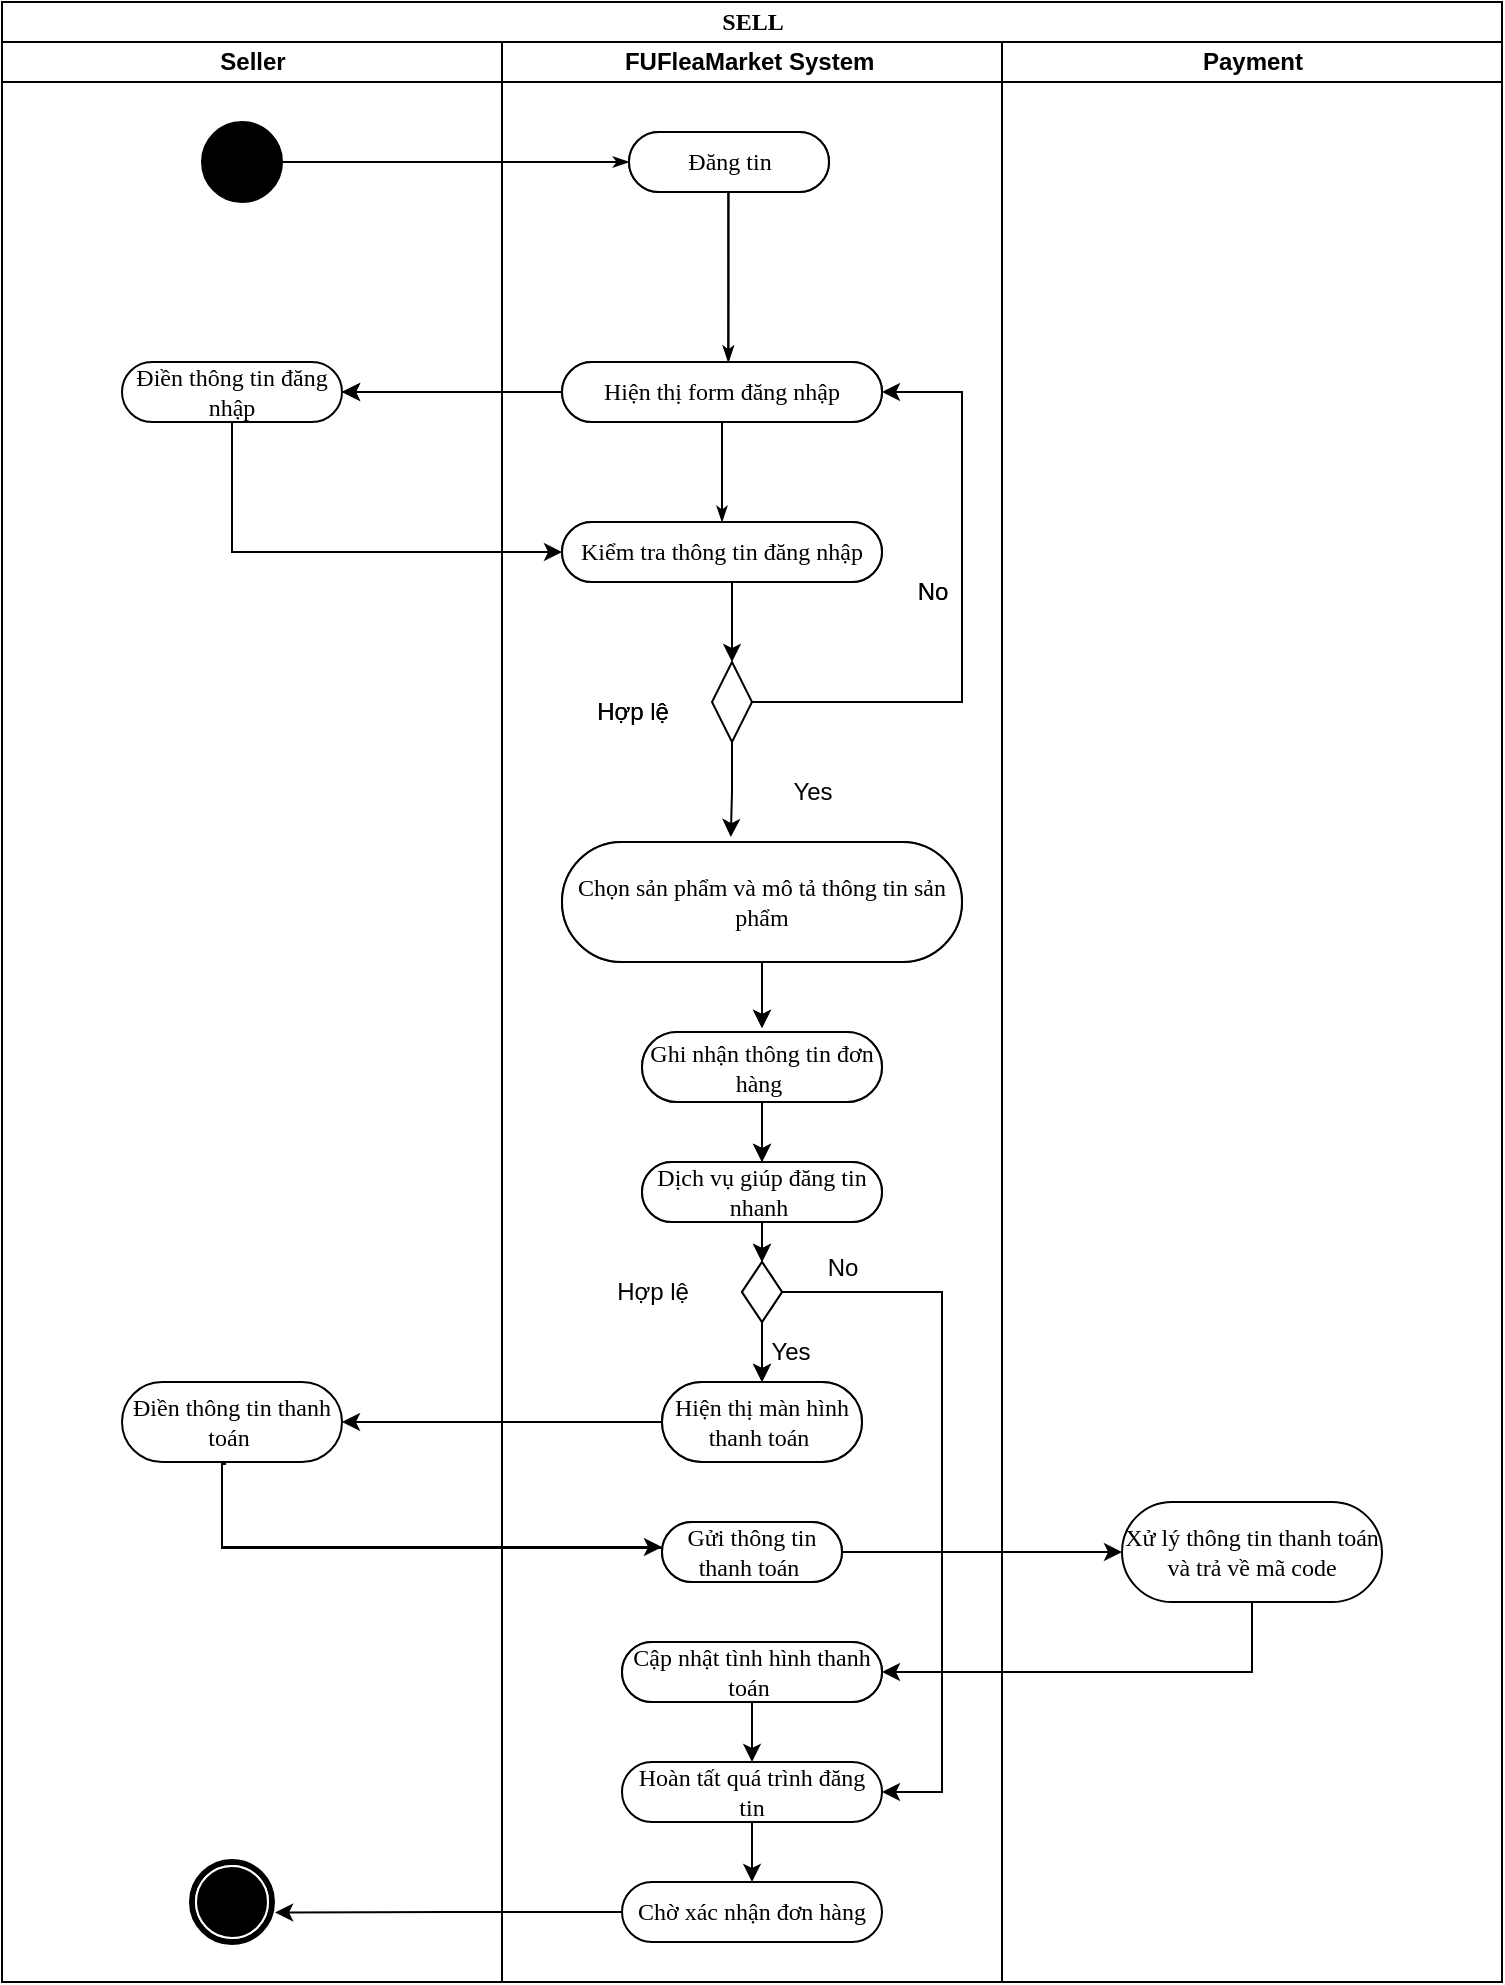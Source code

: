 <mxfile version="24.4.4" type="device">
  <diagram name="Page-1" id="0783ab3e-0a74-02c8-0abd-f7b4e66b4bec">
    <mxGraphModel dx="1358" dy="549" grid="1" gridSize="10" guides="1" tooltips="1" connect="1" arrows="1" fold="1" page="1" pageScale="1" pageWidth="850" pageHeight="1100" background="none" math="0" shadow="0">
      <root>
        <mxCell id="0" />
        <mxCell id="1" parent="0" />
        <mxCell id="1c1d494c118603dd-1" value="&lt;font style=&quot;vertical-align: inherit;&quot;&gt;&lt;font style=&quot;vertical-align: inherit;&quot;&gt;SELL&lt;/font&gt;&lt;/font&gt;" style="swimlane;html=1;childLayout=stackLayout;startSize=20;rounded=0;shadow=0;comic=0;labelBackgroundColor=none;strokeWidth=1;fontFamily=Verdana;fontSize=12;align=center;" parent="1" vertex="1">
          <mxGeometry x="40" y="20" width="750" height="990" as="geometry" />
        </mxCell>
        <mxCell id="1c1d494c118603dd-2" value="Seller" style="swimlane;html=1;startSize=20;" parent="1c1d494c118603dd-1" vertex="1">
          <mxGeometry y="20" width="250" height="970" as="geometry" />
        </mxCell>
        <mxCell id="60571a20871a0731-4" value="" style="ellipse;whiteSpace=wrap;html=1;rounded=0;shadow=0;comic=0;labelBackgroundColor=none;strokeWidth=1;fillColor=#000000;fontFamily=Verdana;fontSize=12;align=center;" parent="1c1d494c118603dd-2" vertex="1">
          <mxGeometry x="100" y="40" width="40" height="40" as="geometry" />
        </mxCell>
        <mxCell id="G56JmoWz7fu8GNvMhzmV-4" value="Điền thông tin đăng nhập" style="rounded=1;whiteSpace=wrap;html=1;shadow=0;comic=0;labelBackgroundColor=none;strokeWidth=1;fontFamily=Verdana;fontSize=12;align=center;arcSize=50;" parent="1c1d494c118603dd-2" vertex="1">
          <mxGeometry x="60" y="160" width="110" height="30" as="geometry" />
        </mxCell>
        <mxCell id="G56JmoWz7fu8GNvMhzmV-96" value="Điền thông tin thanh toán&amp;nbsp;" style="rounded=1;whiteSpace=wrap;html=1;shadow=0;comic=0;labelBackgroundColor=none;strokeWidth=1;fontFamily=Verdana;fontSize=12;align=center;arcSize=50;" parent="1c1d494c118603dd-2" vertex="1">
          <mxGeometry x="60" y="670" width="110" height="40" as="geometry" />
        </mxCell>
        <mxCell id="60571a20871a0731-5" value="" style="shape=mxgraph.bpmn.shape;html=1;verticalLabelPosition=bottom;labelBackgroundColor=#ffffff;verticalAlign=top;perimeter=ellipsePerimeter;outline=end;symbol=terminate;rounded=0;shadow=0;comic=0;strokeWidth=1;fontFamily=Verdana;fontSize=12;align=center;" parent="1c1d494c118603dd-2" vertex="1">
          <mxGeometry x="95" y="910" width="40" height="40" as="geometry" />
        </mxCell>
        <mxCell id="1c1d494c118603dd-3" value="System" style="swimlane;html=1;startSize=20;" parent="1c1d494c118603dd-1" vertex="1">
          <mxGeometry x="250" y="20" width="250" height="970" as="geometry" />
        </mxCell>
        <mxCell id="G56JmoWz7fu8GNvMhzmV-27" style="edgeStyle=orthogonalEdgeStyle;rounded=0;orthogonalLoop=1;jettySize=auto;html=1;exitX=0.5;exitY=1;exitDx=0;exitDy=0;" parent="1c1d494c118603dd-3" source="1c1d494c118603dd-11" edge="1">
          <mxGeometry relative="1" as="geometry">
            <mxPoint x="130" y="493" as="targetPoint" />
          </mxGeometry>
        </mxCell>
        <mxCell id="1c1d494c118603dd-11" value="Chọn sản phẩm cần bán và điền thông tin sản phẩm" style="rounded=1;whiteSpace=wrap;html=1;shadow=0;comic=0;labelBackgroundColor=none;strokeWidth=1;fontFamily=Verdana;fontSize=12;align=center;arcSize=50;" parent="1c1d494c118603dd-3" vertex="1">
          <mxGeometry x="30" y="400" width="200" height="60" as="geometry" />
        </mxCell>
        <mxCell id="60571a20871a0731-8" value="Đăng tin" style="rounded=1;whiteSpace=wrap;html=1;shadow=0;comic=0;labelBackgroundColor=none;strokeWidth=1;fontFamily=Verdana;fontSize=12;align=center;arcSize=50;" parent="1c1d494c118603dd-3" vertex="1">
          <mxGeometry x="63.5" y="45" width="100" height="30" as="geometry" />
        </mxCell>
        <mxCell id="1c1d494c118603dd-28" style="edgeStyle=orthogonalEdgeStyle;rounded=0;html=1;entryX=0.5;entryY=0;labelBackgroundColor=none;startArrow=none;startFill=0;startSize=5;endArrow=classicThin;endFill=1;endSize=5;jettySize=auto;orthogonalLoop=1;strokeWidth=1;fontFamily=Verdana;fontSize=12" parent="1c1d494c118603dd-3" edge="1">
          <mxGeometry relative="1" as="geometry">
            <Array as="points">
              <mxPoint x="113.67" y="125" />
            </Array>
            <mxPoint x="113.203" y="75" as="sourcePoint" />
            <mxPoint x="113.17" y="160" as="targetPoint" />
          </mxGeometry>
        </mxCell>
        <mxCell id="G56JmoWz7fu8GNvMhzmV-2" style="edgeStyle=orthogonalEdgeStyle;rounded=0;orthogonalLoop=1;jettySize=auto;html=1;exitX=0;exitY=0.5;exitDx=0;exitDy=0;" parent="1c1d494c118603dd-3" source="1c1d494c118603dd-6" edge="1">
          <mxGeometry relative="1" as="geometry">
            <mxPoint x="-80" y="175" as="targetPoint" />
          </mxGeometry>
        </mxCell>
        <mxCell id="1c1d494c118603dd-6" value="Hiện thị form đăng nhập" style="rounded=1;whiteSpace=wrap;html=1;shadow=0;comic=0;labelBackgroundColor=none;strokeWidth=1;fontFamily=Verdana;fontSize=12;align=center;arcSize=50;" parent="1c1d494c118603dd-3" vertex="1">
          <mxGeometry x="30" y="160" width="160" height="30" as="geometry" />
        </mxCell>
        <mxCell id="1c1d494c118603dd-7" value="Kiểm tra thông tin đăng nhập" style="rounded=1;whiteSpace=wrap;html=1;shadow=0;comic=0;labelBackgroundColor=none;strokeWidth=1;fontFamily=Verdana;fontSize=12;align=center;arcSize=50;" parent="1c1d494c118603dd-3" vertex="1">
          <mxGeometry x="30" y="240" width="160" height="30" as="geometry" />
        </mxCell>
        <mxCell id="G56JmoWz7fu8GNvMhzmV-12" value="Hợp lệ" style="text;html=1;align=center;verticalAlign=middle;resizable=0;points=[];autosize=1;strokeColor=none;fillColor=none;" parent="1c1d494c118603dd-3" vertex="1">
          <mxGeometry x="35" y="320" width="60" height="30" as="geometry" />
        </mxCell>
        <mxCell id="G56JmoWz7fu8GNvMhzmV-13" value="No" style="text;html=1;align=center;verticalAlign=middle;resizable=0;points=[];autosize=1;strokeColor=none;fillColor=none;" parent="1c1d494c118603dd-3" vertex="1">
          <mxGeometry x="195" y="260" width="40" height="30" as="geometry" />
        </mxCell>
        <mxCell id="G56JmoWz7fu8GNvMhzmV-97" style="edgeStyle=orthogonalEdgeStyle;rounded=0;orthogonalLoop=1;jettySize=auto;html=1;entryX=0.5;entryY=0;entryDx=0;entryDy=0;" parent="1c1d494c118603dd-3" source="G56JmoWz7fu8GNvMhzmV-31" target="G56JmoWz7fu8GNvMhzmV-81" edge="1">
          <mxGeometry relative="1" as="geometry" />
        </mxCell>
        <mxCell id="G56JmoWz7fu8GNvMhzmV-31" value="Ghi nhận thông tin đơn hàng&amp;nbsp;" style="rounded=1;whiteSpace=wrap;html=1;shadow=0;comic=0;labelBackgroundColor=none;strokeWidth=1;fontFamily=Verdana;fontSize=12;align=center;arcSize=50;" parent="1c1d494c118603dd-3" vertex="1">
          <mxGeometry x="70" y="495" width="120" height="35" as="geometry" />
        </mxCell>
        <mxCell id="G56JmoWz7fu8GNvMhzmV-99" style="edgeStyle=orthogonalEdgeStyle;rounded=0;orthogonalLoop=1;jettySize=auto;html=1;entryX=0.5;entryY=0;entryDx=0;entryDy=0;" parent="1c1d494c118603dd-3" source="G56JmoWz7fu8GNvMhzmV-81" target="G56JmoWz7fu8GNvMhzmV-98" edge="1">
          <mxGeometry relative="1" as="geometry" />
        </mxCell>
        <mxCell id="G56JmoWz7fu8GNvMhzmV-81" value="Dịch vụ giúp đăng tin nhanh&amp;nbsp;" style="rounded=1;whiteSpace=wrap;html=1;shadow=0;comic=0;labelBackgroundColor=none;strokeWidth=1;fontFamily=Verdana;fontSize=12;align=center;arcSize=50;" parent="1c1d494c118603dd-3" vertex="1">
          <mxGeometry x="70" y="560" width="120" height="30" as="geometry" />
        </mxCell>
        <mxCell id="G56JmoWz7fu8GNvMhzmV-85" value="Hiện thị màn hình thanh toán&amp;nbsp;" style="rounded=1;whiteSpace=wrap;html=1;shadow=0;comic=0;labelBackgroundColor=none;strokeWidth=1;fontFamily=Verdana;fontSize=12;align=center;arcSize=50;" parent="1c1d494c118603dd-3" vertex="1">
          <mxGeometry x="80" y="670" width="100" height="40" as="geometry" />
        </mxCell>
        <mxCell id="G56JmoWz7fu8GNvMhzmV-100" style="edgeStyle=orthogonalEdgeStyle;rounded=0;orthogonalLoop=1;jettySize=auto;html=1;" parent="1c1d494c118603dd-3" source="G56JmoWz7fu8GNvMhzmV-98" target="G56JmoWz7fu8GNvMhzmV-85" edge="1">
          <mxGeometry relative="1" as="geometry" />
        </mxCell>
        <mxCell id="G56JmoWz7fu8GNvMhzmV-98" value="" style="rhombus;whiteSpace=wrap;html=1;" parent="1c1d494c118603dd-3" vertex="1">
          <mxGeometry x="120" y="610" width="20" height="30" as="geometry" />
        </mxCell>
        <mxCell id="G56JmoWz7fu8GNvMhzmV-103" value="Gửi thông tin thanh toán&amp;nbsp;" style="rounded=1;whiteSpace=wrap;html=1;shadow=0;comic=0;labelBackgroundColor=none;strokeWidth=1;fontFamily=Verdana;fontSize=12;align=center;arcSize=50;" parent="1c1d494c118603dd-3" vertex="1">
          <mxGeometry x="80" y="740" width="90" height="30" as="geometry" />
        </mxCell>
        <mxCell id="G56JmoWz7fu8GNvMhzmV-105" style="edgeStyle=orthogonalEdgeStyle;rounded=0;orthogonalLoop=1;jettySize=auto;html=1;exitX=0.5;exitY=1;exitDx=0;exitDy=0;entryX=0;entryY=0.75;entryDx=0;entryDy=0;" parent="1c1d494c118603dd-3" source="G56JmoWz7fu8GNvMhzmV-96" edge="1">
          <mxGeometry relative="1" as="geometry">
            <mxPoint x="80" y="752.5" as="targetPoint" />
            <mxPoint x="-135" y="700" as="sourcePoint" />
            <Array as="points">
              <mxPoint x="-140" y="710" />
              <mxPoint x="-140" y="753" />
              <mxPoint x="81" y="753" />
            </Array>
          </mxGeometry>
        </mxCell>
        <mxCell id="G56JmoWz7fu8GNvMhzmV-108" value="Cập nhật tình hình thanh toán&amp;nbsp;" style="rounded=1;whiteSpace=wrap;html=1;shadow=0;comic=0;labelBackgroundColor=none;strokeWidth=1;fontFamily=Verdana;fontSize=12;align=center;arcSize=50;" parent="1c1d494c118603dd-3" vertex="1">
          <mxGeometry x="60" y="800" width="130" height="30" as="geometry" />
        </mxCell>
        <mxCell id="G56JmoWz7fu8GNvMhzmV-113" value="FUFleaMarket&amp;nbsp;System&amp;nbsp;" style="swimlane;html=1;startSize=20;" parent="1c1d494c118603dd-3" vertex="1">
          <mxGeometry width="250" height="970" as="geometry" />
        </mxCell>
        <mxCell id="G56JmoWz7fu8GNvMhzmV-114" style="edgeStyle=orthogonalEdgeStyle;rounded=0;orthogonalLoop=1;jettySize=auto;html=1;exitX=0.5;exitY=1;exitDx=0;exitDy=0;" parent="G56JmoWz7fu8GNvMhzmV-113" source="G56JmoWz7fu8GNvMhzmV-115" edge="1">
          <mxGeometry relative="1" as="geometry">
            <mxPoint x="130" y="493" as="targetPoint" />
          </mxGeometry>
        </mxCell>
        <mxCell id="G56JmoWz7fu8GNvMhzmV-115" value="Chọn sản phẩm và mô tả thông tin sản phẩm" style="rounded=1;whiteSpace=wrap;html=1;shadow=0;comic=0;labelBackgroundColor=none;strokeWidth=1;fontFamily=Verdana;fontSize=12;align=center;arcSize=50;" parent="G56JmoWz7fu8GNvMhzmV-113" vertex="1">
          <mxGeometry x="30" y="400" width="200" height="60" as="geometry" />
        </mxCell>
        <mxCell id="G56JmoWz7fu8GNvMhzmV-116" value="Đăng tin" style="rounded=1;whiteSpace=wrap;html=1;shadow=0;comic=0;labelBackgroundColor=none;strokeWidth=1;fontFamily=Verdana;fontSize=12;align=center;arcSize=50;" parent="G56JmoWz7fu8GNvMhzmV-113" vertex="1">
          <mxGeometry x="63.5" y="45" width="100" height="30" as="geometry" />
        </mxCell>
        <mxCell id="G56JmoWz7fu8GNvMhzmV-117" style="edgeStyle=orthogonalEdgeStyle;rounded=0;html=1;entryX=0.5;entryY=0;labelBackgroundColor=none;startArrow=none;startFill=0;startSize=5;endArrow=classicThin;endFill=1;endSize=5;jettySize=auto;orthogonalLoop=1;strokeWidth=1;fontFamily=Verdana;fontSize=12" parent="G56JmoWz7fu8GNvMhzmV-113" edge="1">
          <mxGeometry relative="1" as="geometry">
            <Array as="points">
              <mxPoint x="113.67" y="125" />
            </Array>
            <mxPoint x="113.203" y="75" as="sourcePoint" />
            <mxPoint x="113.17" y="160" as="targetPoint" />
          </mxGeometry>
        </mxCell>
        <mxCell id="G56JmoWz7fu8GNvMhzmV-118" style="edgeStyle=orthogonalEdgeStyle;rounded=0;orthogonalLoop=1;jettySize=auto;html=1;exitX=0;exitY=0.5;exitDx=0;exitDy=0;" parent="G56JmoWz7fu8GNvMhzmV-113" source="G56JmoWz7fu8GNvMhzmV-119" edge="1">
          <mxGeometry relative="1" as="geometry">
            <mxPoint x="-80" y="175" as="targetPoint" />
          </mxGeometry>
        </mxCell>
        <mxCell id="G56JmoWz7fu8GNvMhzmV-119" value="Hiện thị form đăng nhập" style="rounded=1;whiteSpace=wrap;html=1;shadow=0;comic=0;labelBackgroundColor=none;strokeWidth=1;fontFamily=Verdana;fontSize=12;align=center;arcSize=50;" parent="G56JmoWz7fu8GNvMhzmV-113" vertex="1">
          <mxGeometry x="30" y="160" width="160" height="30" as="geometry" />
        </mxCell>
        <mxCell id="G56JmoWz7fu8GNvMhzmV-202" style="edgeStyle=orthogonalEdgeStyle;rounded=0;orthogonalLoop=1;jettySize=auto;html=1;entryX=0.5;entryY=0;entryDx=0;entryDy=0;" parent="G56JmoWz7fu8GNvMhzmV-113" source="G56JmoWz7fu8GNvMhzmV-120" target="G56JmoWz7fu8GNvMhzmV-123" edge="1">
          <mxGeometry relative="1" as="geometry">
            <Array as="points">
              <mxPoint x="115" y="280" />
              <mxPoint x="115" y="280" />
            </Array>
          </mxGeometry>
        </mxCell>
        <mxCell id="G56JmoWz7fu8GNvMhzmV-120" value="Kiểm tra thông tin đăng nhập" style="rounded=1;whiteSpace=wrap;html=1;shadow=0;comic=0;labelBackgroundColor=none;strokeWidth=1;fontFamily=Verdana;fontSize=12;align=center;arcSize=50;" parent="G56JmoWz7fu8GNvMhzmV-113" vertex="1">
          <mxGeometry x="30" y="240" width="160" height="30" as="geometry" />
        </mxCell>
        <mxCell id="G56JmoWz7fu8GNvMhzmV-122" style="edgeStyle=orthogonalEdgeStyle;rounded=0;orthogonalLoop=1;jettySize=auto;html=1;entryX=1;entryY=0.5;entryDx=0;entryDy=0;exitX=1;exitY=0.5;exitDx=0;exitDy=0;" parent="G56JmoWz7fu8GNvMhzmV-113" source="G56JmoWz7fu8GNvMhzmV-123" target="G56JmoWz7fu8GNvMhzmV-119" edge="1">
          <mxGeometry relative="1" as="geometry">
            <mxPoint x="220" y="180" as="targetPoint" />
            <mxPoint x="150" y="340" as="sourcePoint" />
            <Array as="points">
              <mxPoint x="230" y="330" />
              <mxPoint x="230" y="175" />
            </Array>
          </mxGeometry>
        </mxCell>
        <mxCell id="G56JmoWz7fu8GNvMhzmV-123" value="" style="rhombus;whiteSpace=wrap;html=1;" parent="G56JmoWz7fu8GNvMhzmV-113" vertex="1">
          <mxGeometry x="105" y="310" width="20" height="40" as="geometry" />
        </mxCell>
        <mxCell id="G56JmoWz7fu8GNvMhzmV-124" value="Hợp lệ" style="text;html=1;align=center;verticalAlign=middle;resizable=0;points=[];autosize=1;strokeColor=none;fillColor=none;" parent="G56JmoWz7fu8GNvMhzmV-113" vertex="1">
          <mxGeometry x="35" y="320" width="60" height="30" as="geometry" />
        </mxCell>
        <mxCell id="G56JmoWz7fu8GNvMhzmV-125" value="No" style="text;html=1;align=center;verticalAlign=middle;resizable=0;points=[];autosize=1;strokeColor=none;fillColor=none;" parent="G56JmoWz7fu8GNvMhzmV-113" vertex="1">
          <mxGeometry x="195" y="260" width="40" height="30" as="geometry" />
        </mxCell>
        <mxCell id="G56JmoWz7fu8GNvMhzmV-128" style="edgeStyle=orthogonalEdgeStyle;rounded=0;orthogonalLoop=1;jettySize=auto;html=1;entryX=0.5;entryY=0;entryDx=0;entryDy=0;" parent="G56JmoWz7fu8GNvMhzmV-113" source="G56JmoWz7fu8GNvMhzmV-129" target="G56JmoWz7fu8GNvMhzmV-131" edge="1">
          <mxGeometry relative="1" as="geometry" />
        </mxCell>
        <mxCell id="G56JmoWz7fu8GNvMhzmV-129" value="Ghi nhận thông tin đơn hàng&amp;nbsp;" style="rounded=1;whiteSpace=wrap;html=1;shadow=0;comic=0;labelBackgroundColor=none;strokeWidth=1;fontFamily=Verdana;fontSize=12;align=center;arcSize=50;" parent="G56JmoWz7fu8GNvMhzmV-113" vertex="1">
          <mxGeometry x="70" y="495" width="120" height="35" as="geometry" />
        </mxCell>
        <mxCell id="G56JmoWz7fu8GNvMhzmV-130" style="edgeStyle=orthogonalEdgeStyle;rounded=0;orthogonalLoop=1;jettySize=auto;html=1;entryX=0.5;entryY=0;entryDx=0;entryDy=0;" parent="G56JmoWz7fu8GNvMhzmV-113" source="G56JmoWz7fu8GNvMhzmV-131" target="G56JmoWz7fu8GNvMhzmV-134" edge="1">
          <mxGeometry relative="1" as="geometry" />
        </mxCell>
        <mxCell id="G56JmoWz7fu8GNvMhzmV-131" value="Dịch vụ giúp đăng tin nhanh&amp;nbsp;" style="rounded=1;whiteSpace=wrap;html=1;shadow=0;comic=0;labelBackgroundColor=none;strokeWidth=1;fontFamily=Verdana;fontSize=12;align=center;arcSize=50;" parent="G56JmoWz7fu8GNvMhzmV-113" vertex="1">
          <mxGeometry x="70" y="560" width="120" height="30" as="geometry" />
        </mxCell>
        <mxCell id="G56JmoWz7fu8GNvMhzmV-132" value="Hiện thị màn hình thanh toán&amp;nbsp;" style="rounded=1;whiteSpace=wrap;html=1;shadow=0;comic=0;labelBackgroundColor=none;strokeWidth=1;fontFamily=Verdana;fontSize=12;align=center;arcSize=50;" parent="G56JmoWz7fu8GNvMhzmV-113" vertex="1">
          <mxGeometry x="80" y="670" width="100" height="40" as="geometry" />
        </mxCell>
        <mxCell id="G56JmoWz7fu8GNvMhzmV-133" style="edgeStyle=orthogonalEdgeStyle;rounded=0;orthogonalLoop=1;jettySize=auto;html=1;" parent="G56JmoWz7fu8GNvMhzmV-113" source="G56JmoWz7fu8GNvMhzmV-134" target="G56JmoWz7fu8GNvMhzmV-132" edge="1">
          <mxGeometry relative="1" as="geometry" />
        </mxCell>
        <mxCell id="G56JmoWz7fu8GNvMhzmV-198" style="edgeStyle=orthogonalEdgeStyle;rounded=0;orthogonalLoop=1;jettySize=auto;html=1;exitX=1;exitY=0.5;exitDx=0;exitDy=0;entryX=1;entryY=0.5;entryDx=0;entryDy=0;" parent="G56JmoWz7fu8GNvMhzmV-113" source="G56JmoWz7fu8GNvMhzmV-134" target="G56JmoWz7fu8GNvMhzmV-139" edge="1">
          <mxGeometry relative="1" as="geometry">
            <mxPoint x="220" y="625.2" as="targetPoint" />
            <Array as="points">
              <mxPoint x="220" y="625" />
              <mxPoint x="220" y="875" />
            </Array>
          </mxGeometry>
        </mxCell>
        <mxCell id="G56JmoWz7fu8GNvMhzmV-134" value="" style="rhombus;whiteSpace=wrap;html=1;" parent="G56JmoWz7fu8GNvMhzmV-113" vertex="1">
          <mxGeometry x="120" y="610" width="20" height="30" as="geometry" />
        </mxCell>
        <mxCell id="G56JmoWz7fu8GNvMhzmV-135" value="Gửi thông tin thanh toán&amp;nbsp;" style="rounded=1;whiteSpace=wrap;html=1;shadow=0;comic=0;labelBackgroundColor=none;strokeWidth=1;fontFamily=Verdana;fontSize=12;align=center;arcSize=50;" parent="G56JmoWz7fu8GNvMhzmV-113" vertex="1">
          <mxGeometry x="80" y="740" width="90" height="30" as="geometry" />
        </mxCell>
        <mxCell id="G56JmoWz7fu8GNvMhzmV-136" style="edgeStyle=orthogonalEdgeStyle;rounded=0;orthogonalLoop=1;jettySize=auto;html=1;exitX=0.473;exitY=1.024;exitDx=0;exitDy=0;entryX=0;entryY=0.75;entryDx=0;entryDy=0;exitPerimeter=0;" parent="G56JmoWz7fu8GNvMhzmV-113" edge="1" source="G56JmoWz7fu8GNvMhzmV-96">
          <mxGeometry relative="1" as="geometry">
            <mxPoint x="80" y="752.5" as="targetPoint" />
            <mxPoint x="-135" y="700" as="sourcePoint" />
            <Array as="points">
              <mxPoint x="-140" y="711" />
              <mxPoint x="-140" y="753" />
            </Array>
          </mxGeometry>
        </mxCell>
        <mxCell id="G56JmoWz7fu8GNvMhzmV-195" style="edgeStyle=orthogonalEdgeStyle;rounded=0;orthogonalLoop=1;jettySize=auto;html=1;entryX=0.5;entryY=0;entryDx=0;entryDy=0;" parent="G56JmoWz7fu8GNvMhzmV-113" source="G56JmoWz7fu8GNvMhzmV-137" target="G56JmoWz7fu8GNvMhzmV-139" edge="1">
          <mxGeometry relative="1" as="geometry" />
        </mxCell>
        <mxCell id="G56JmoWz7fu8GNvMhzmV-137" value="Cập nhật tình hình thanh toán&amp;nbsp;" style="rounded=1;whiteSpace=wrap;html=1;shadow=0;comic=0;labelBackgroundColor=none;strokeWidth=1;fontFamily=Verdana;fontSize=12;align=center;arcSize=50;" parent="G56JmoWz7fu8GNvMhzmV-113" vertex="1">
          <mxGeometry x="60" y="800" width="130" height="30" as="geometry" />
        </mxCell>
        <mxCell id="G56JmoWz7fu8GNvMhzmV-196" style="edgeStyle=orthogonalEdgeStyle;rounded=0;orthogonalLoop=1;jettySize=auto;html=1;entryX=0.5;entryY=0;entryDx=0;entryDy=0;" parent="G56JmoWz7fu8GNvMhzmV-113" source="G56JmoWz7fu8GNvMhzmV-139" target="G56JmoWz7fu8GNvMhzmV-193" edge="1">
          <mxGeometry relative="1" as="geometry" />
        </mxCell>
        <mxCell id="G56JmoWz7fu8GNvMhzmV-139" value="Hoàn tất quá trình đăng tin" style="rounded=1;whiteSpace=wrap;html=1;shadow=0;comic=0;labelBackgroundColor=none;strokeWidth=1;fontFamily=Verdana;fontSize=12;align=center;arcSize=50;" parent="G56JmoWz7fu8GNvMhzmV-113" vertex="1">
          <mxGeometry x="60" y="860" width="130" height="30" as="geometry" />
        </mxCell>
        <mxCell id="G56JmoWz7fu8GNvMhzmV-193" value="Chờ xác nhận đơn hàng" style="rounded=1;whiteSpace=wrap;html=1;shadow=0;comic=0;labelBackgroundColor=none;strokeWidth=1;fontFamily=Verdana;fontSize=12;align=center;arcSize=50;" parent="G56JmoWz7fu8GNvMhzmV-113" vertex="1">
          <mxGeometry x="60" y="920" width="130" height="30" as="geometry" />
        </mxCell>
        <mxCell id="G56JmoWz7fu8GNvMhzmV-197" value="Hợp lệ" style="text;html=1;align=center;verticalAlign=middle;resizable=0;points=[];autosize=1;strokeColor=none;fillColor=none;" parent="G56JmoWz7fu8GNvMhzmV-113" vertex="1">
          <mxGeometry x="45" y="610" width="60" height="30" as="geometry" />
        </mxCell>
        <mxCell id="G56JmoWz7fu8GNvMhzmV-127" value="Yes" style="text;html=1;align=center;verticalAlign=middle;resizable=0;points=[];autosize=1;strokeColor=none;fillColor=none;" parent="G56JmoWz7fu8GNvMhzmV-113" vertex="1">
          <mxGeometry x="123.5" y="640" width="40" height="30" as="geometry" />
        </mxCell>
        <mxCell id="G56JmoWz7fu8GNvMhzmV-19" value="Yes" style="text;html=1;align=center;verticalAlign=middle;resizable=0;points=[];autosize=1;strokeColor=none;fillColor=none;" parent="G56JmoWz7fu8GNvMhzmV-113" vertex="1">
          <mxGeometry x="135" y="360" width="40" height="30" as="geometry" />
        </mxCell>
        <mxCell id="G56JmoWz7fu8GNvMhzmV-201" style="edgeStyle=orthogonalEdgeStyle;rounded=0;orthogonalLoop=1;jettySize=auto;html=1;entryX=0.422;entryY=-0.041;entryDx=0;entryDy=0;entryPerimeter=0;" parent="G56JmoWz7fu8GNvMhzmV-113" source="G56JmoWz7fu8GNvMhzmV-123" target="G56JmoWz7fu8GNvMhzmV-115" edge="1">
          <mxGeometry relative="1" as="geometry" />
        </mxCell>
        <mxCell id="1c1d494c118603dd-4" value="Payment" style="swimlane;html=1;startSize=20;" parent="1c1d494c118603dd-1" vertex="1">
          <mxGeometry x="500" y="20" width="250" height="970" as="geometry" />
        </mxCell>
        <mxCell id="1c1d494c118603dd-18" value="Xử lý thông tin thanh toán và trả về mã code" style="rounded=1;whiteSpace=wrap;html=1;shadow=0;comic=0;labelBackgroundColor=none;strokeWidth=1;fontFamily=Verdana;fontSize=12;align=center;arcSize=50;" parent="1c1d494c118603dd-4" vertex="1">
          <mxGeometry x="60" y="730" width="130" height="50" as="geometry" />
        </mxCell>
        <mxCell id="1c1d494c118603dd-27" style="edgeStyle=orthogonalEdgeStyle;rounded=0;html=1;labelBackgroundColor=none;startArrow=none;startFill=0;startSize=5;endArrow=classicThin;endFill=1;endSize=5;jettySize=auto;orthogonalLoop=1;strokeWidth=1;fontFamily=Verdana;fontSize=12" parent="1c1d494c118603dd-1" source="60571a20871a0731-4" target="60571a20871a0731-8" edge="1">
          <mxGeometry relative="1" as="geometry" />
        </mxCell>
        <mxCell id="1c1d494c118603dd-34" style="edgeStyle=none;rounded=0;html=1;labelBackgroundColor=none;startArrow=none;startFill=0;startSize=5;endArrow=classicThin;endFill=1;endSize=5;jettySize=auto;orthogonalLoop=1;strokeWidth=1;fontFamily=Verdana;fontSize=12" parent="1c1d494c118603dd-1" source="1c1d494c118603dd-6" edge="1">
          <mxGeometry relative="1" as="geometry">
            <mxPoint x="360" y="260" as="targetPoint" />
            <Array as="points">
              <mxPoint x="360" y="260" />
            </Array>
          </mxGeometry>
        </mxCell>
        <mxCell id="G56JmoWz7fu8GNvMhzmV-7" style="edgeStyle=orthogonalEdgeStyle;rounded=0;orthogonalLoop=1;jettySize=auto;html=1;exitX=0.5;exitY=1;exitDx=0;exitDy=0;entryX=0;entryY=0.5;entryDx=0;entryDy=0;" parent="1c1d494c118603dd-1" source="G56JmoWz7fu8GNvMhzmV-4" target="1c1d494c118603dd-7" edge="1">
          <mxGeometry relative="1" as="geometry">
            <mxPoint x="114.892" y="280" as="targetPoint" />
          </mxGeometry>
        </mxCell>
        <mxCell id="G56JmoWz7fu8GNvMhzmV-95" style="edgeStyle=orthogonalEdgeStyle;rounded=0;orthogonalLoop=1;jettySize=auto;html=1;entryX=1;entryY=0.5;entryDx=0;entryDy=0;" parent="1c1d494c118603dd-1" source="G56JmoWz7fu8GNvMhzmV-85" target="G56JmoWz7fu8GNvMhzmV-96" edge="1">
          <mxGeometry relative="1" as="geometry">
            <mxPoint x="190" y="640" as="targetPoint" />
          </mxGeometry>
        </mxCell>
        <mxCell id="G56JmoWz7fu8GNvMhzmV-107" style="edgeStyle=orthogonalEdgeStyle;rounded=0;orthogonalLoop=1;jettySize=auto;html=1;entryX=0;entryY=0.5;entryDx=0;entryDy=0;" parent="1c1d494c118603dd-1" source="G56JmoWz7fu8GNvMhzmV-103" target="1c1d494c118603dd-18" edge="1">
          <mxGeometry relative="1" as="geometry" />
        </mxCell>
        <mxCell id="G56JmoWz7fu8GNvMhzmV-111" style="edgeStyle=orthogonalEdgeStyle;rounded=0;orthogonalLoop=1;jettySize=auto;html=1;exitX=0.5;exitY=1;exitDx=0;exitDy=0;entryX=1;entryY=0.5;entryDx=0;entryDy=0;" parent="1c1d494c118603dd-1" source="1c1d494c118603dd-18" target="G56JmoWz7fu8GNvMhzmV-108" edge="1">
          <mxGeometry relative="1" as="geometry" />
        </mxCell>
        <mxCell id="G56JmoWz7fu8GNvMhzmV-194" style="edgeStyle=orthogonalEdgeStyle;rounded=0;orthogonalLoop=1;jettySize=auto;html=1;entryX=1.039;entryY=0.631;entryDx=0;entryDy=0;entryPerimeter=0;" parent="1c1d494c118603dd-1" source="G56JmoWz7fu8GNvMhzmV-193" target="60571a20871a0731-5" edge="1">
          <mxGeometry relative="1" as="geometry" />
        </mxCell>
        <mxCell id="G56JmoWz7fu8GNvMhzmV-199" value="No" style="text;html=1;align=center;verticalAlign=middle;resizable=0;points=[];autosize=1;strokeColor=none;fillColor=none;" parent="1" vertex="1">
          <mxGeometry x="440" y="638" width="40" height="30" as="geometry" />
        </mxCell>
      </root>
    </mxGraphModel>
  </diagram>
</mxfile>
